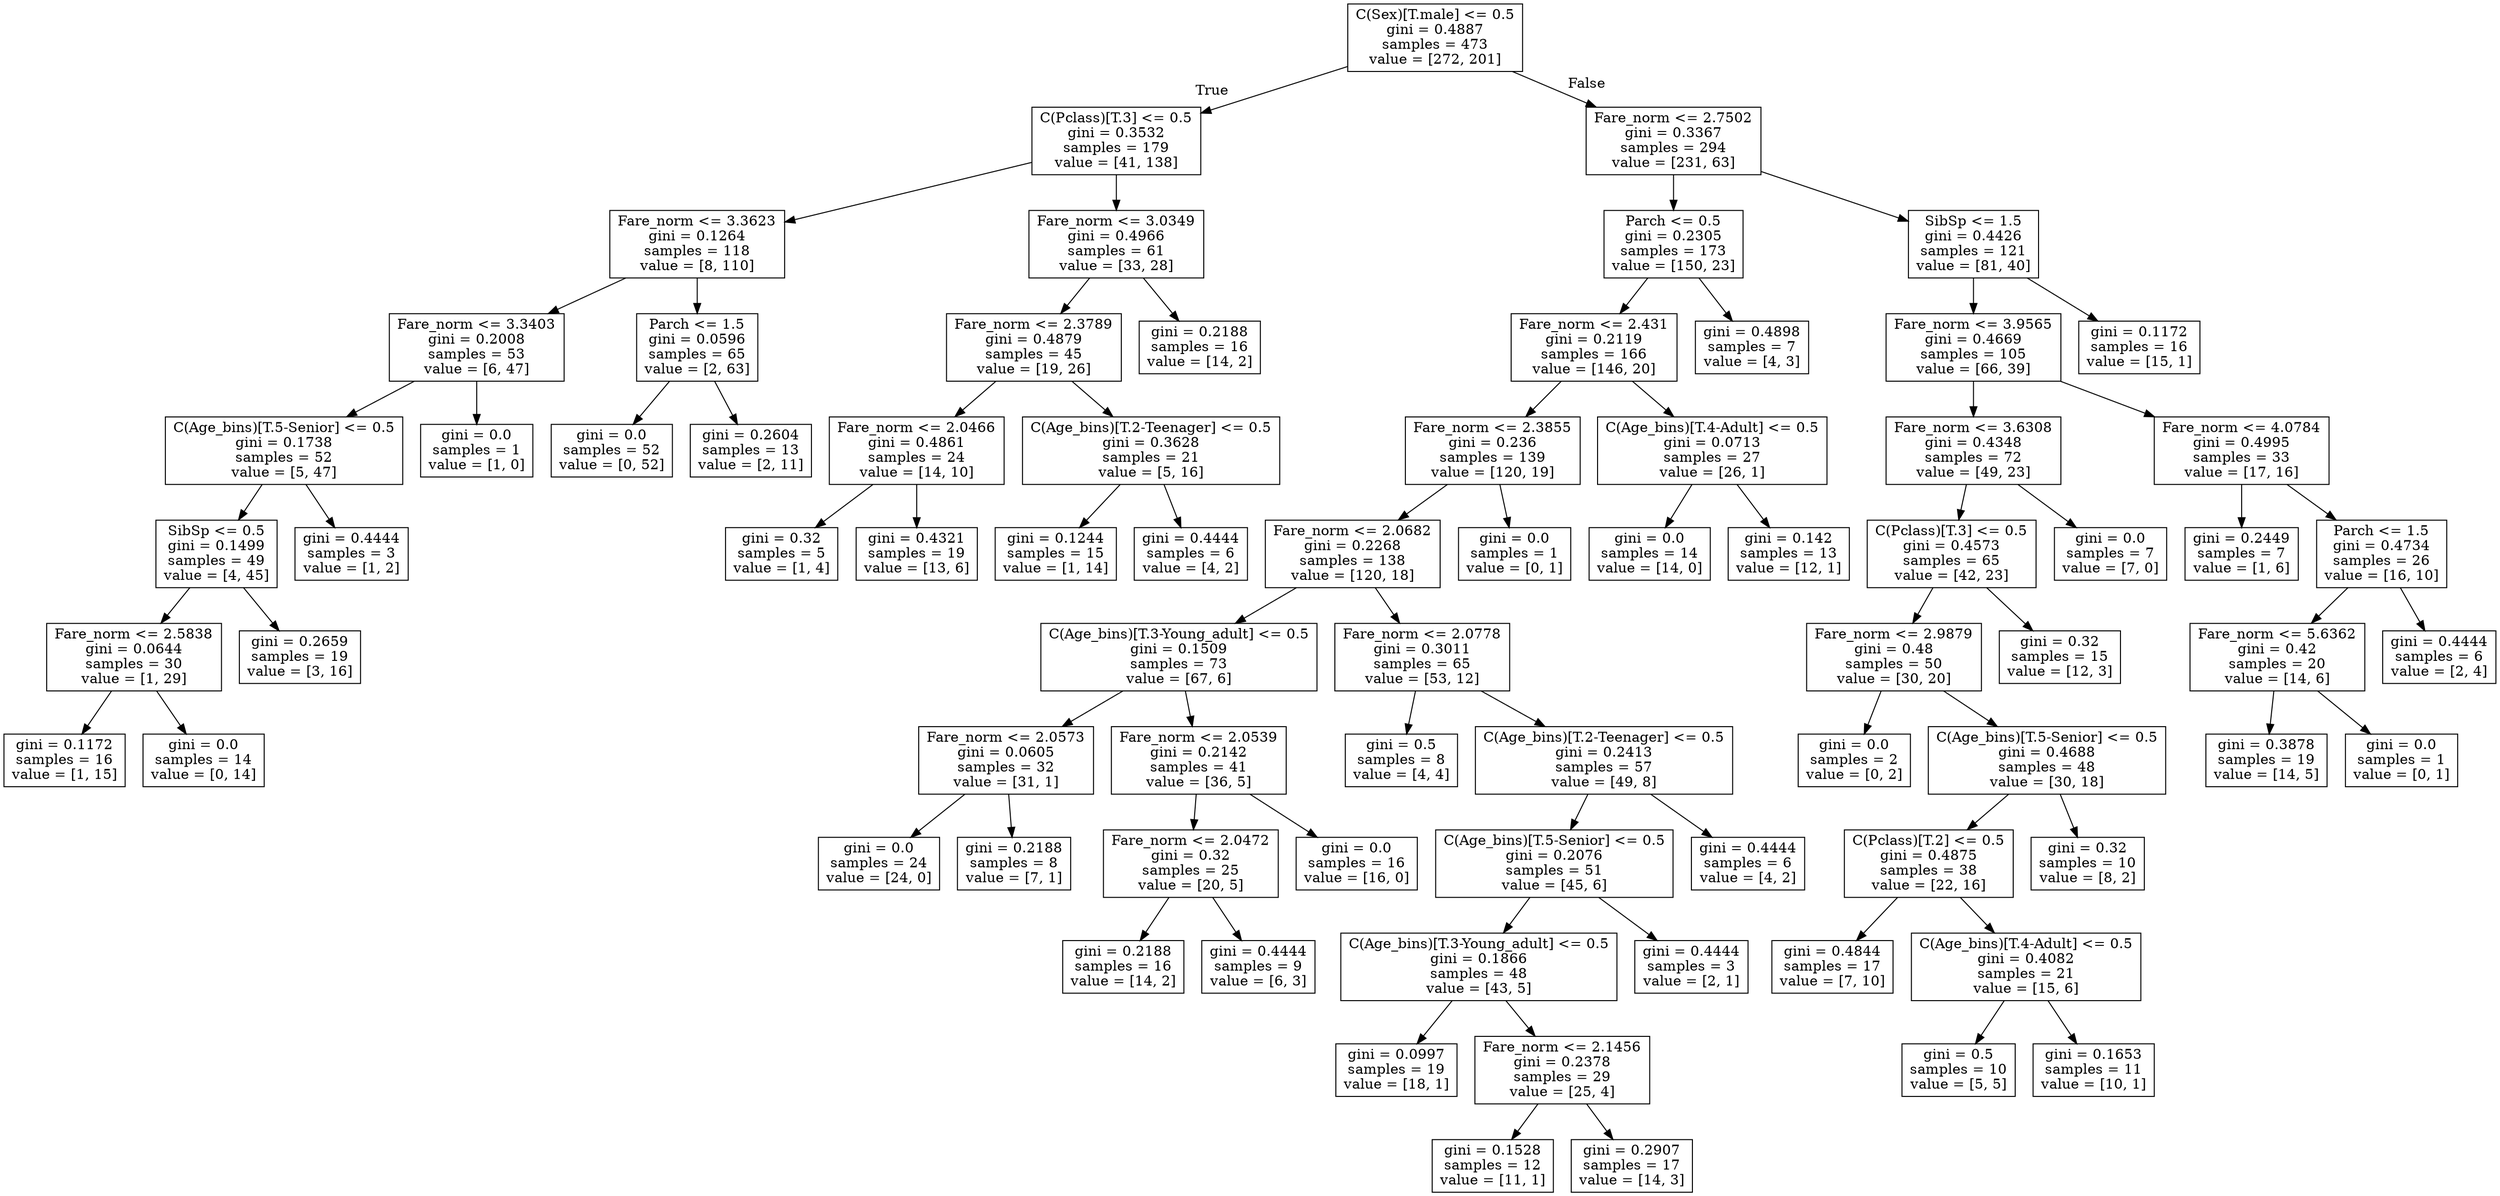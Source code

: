 digraph Tree {
node [shape=box] ;
0 [label="C(Sex)[T.male] <= 0.5\ngini = 0.4887\nsamples = 473\nvalue = [272, 201]"] ;
1 [label="C(Pclass)[T.3] <= 0.5\ngini = 0.3532\nsamples = 179\nvalue = [41, 138]"] ;
0 -> 1 [labeldistance=2.5, labelangle=45, headlabel="True"] ;
2 [label="Fare_norm <= 3.3623\ngini = 0.1264\nsamples = 118\nvalue = [8, 110]"] ;
1 -> 2 ;
3 [label="Fare_norm <= 3.3403\ngini = 0.2008\nsamples = 53\nvalue = [6, 47]"] ;
2 -> 3 ;
4 [label="C(Age_bins)[T.5-Senior] <= 0.5\ngini = 0.1738\nsamples = 52\nvalue = [5, 47]"] ;
3 -> 4 ;
5 [label="SibSp <= 0.5\ngini = 0.1499\nsamples = 49\nvalue = [4, 45]"] ;
4 -> 5 ;
6 [label="Fare_norm <= 2.5838\ngini = 0.0644\nsamples = 30\nvalue = [1, 29]"] ;
5 -> 6 ;
7 [label="gini = 0.1172\nsamples = 16\nvalue = [1, 15]"] ;
6 -> 7 ;
8 [label="gini = 0.0\nsamples = 14\nvalue = [0, 14]"] ;
6 -> 8 ;
9 [label="gini = 0.2659\nsamples = 19\nvalue = [3, 16]"] ;
5 -> 9 ;
10 [label="gini = 0.4444\nsamples = 3\nvalue = [1, 2]"] ;
4 -> 10 ;
11 [label="gini = 0.0\nsamples = 1\nvalue = [1, 0]"] ;
3 -> 11 ;
12 [label="Parch <= 1.5\ngini = 0.0596\nsamples = 65\nvalue = [2, 63]"] ;
2 -> 12 ;
13 [label="gini = 0.0\nsamples = 52\nvalue = [0, 52]"] ;
12 -> 13 ;
14 [label="gini = 0.2604\nsamples = 13\nvalue = [2, 11]"] ;
12 -> 14 ;
15 [label="Fare_norm <= 3.0349\ngini = 0.4966\nsamples = 61\nvalue = [33, 28]"] ;
1 -> 15 ;
16 [label="Fare_norm <= 2.3789\ngini = 0.4879\nsamples = 45\nvalue = [19, 26]"] ;
15 -> 16 ;
17 [label="Fare_norm <= 2.0466\ngini = 0.4861\nsamples = 24\nvalue = [14, 10]"] ;
16 -> 17 ;
18 [label="gini = 0.32\nsamples = 5\nvalue = [1, 4]"] ;
17 -> 18 ;
19 [label="gini = 0.4321\nsamples = 19\nvalue = [13, 6]"] ;
17 -> 19 ;
20 [label="C(Age_bins)[T.2-Teenager] <= 0.5\ngini = 0.3628\nsamples = 21\nvalue = [5, 16]"] ;
16 -> 20 ;
21 [label="gini = 0.1244\nsamples = 15\nvalue = [1, 14]"] ;
20 -> 21 ;
22 [label="gini = 0.4444\nsamples = 6\nvalue = [4, 2]"] ;
20 -> 22 ;
23 [label="gini = 0.2188\nsamples = 16\nvalue = [14, 2]"] ;
15 -> 23 ;
24 [label="Fare_norm <= 2.7502\ngini = 0.3367\nsamples = 294\nvalue = [231, 63]"] ;
0 -> 24 [labeldistance=2.5, labelangle=-45, headlabel="False"] ;
25 [label="Parch <= 0.5\ngini = 0.2305\nsamples = 173\nvalue = [150, 23]"] ;
24 -> 25 ;
26 [label="Fare_norm <= 2.431\ngini = 0.2119\nsamples = 166\nvalue = [146, 20]"] ;
25 -> 26 ;
27 [label="Fare_norm <= 2.3855\ngini = 0.236\nsamples = 139\nvalue = [120, 19]"] ;
26 -> 27 ;
28 [label="Fare_norm <= 2.0682\ngini = 0.2268\nsamples = 138\nvalue = [120, 18]"] ;
27 -> 28 ;
29 [label="C(Age_bins)[T.3-Young_adult] <= 0.5\ngini = 0.1509\nsamples = 73\nvalue = [67, 6]"] ;
28 -> 29 ;
30 [label="Fare_norm <= 2.0573\ngini = 0.0605\nsamples = 32\nvalue = [31, 1]"] ;
29 -> 30 ;
31 [label="gini = 0.0\nsamples = 24\nvalue = [24, 0]"] ;
30 -> 31 ;
32 [label="gini = 0.2188\nsamples = 8\nvalue = [7, 1]"] ;
30 -> 32 ;
33 [label="Fare_norm <= 2.0539\ngini = 0.2142\nsamples = 41\nvalue = [36, 5]"] ;
29 -> 33 ;
34 [label="Fare_norm <= 2.0472\ngini = 0.32\nsamples = 25\nvalue = [20, 5]"] ;
33 -> 34 ;
35 [label="gini = 0.2188\nsamples = 16\nvalue = [14, 2]"] ;
34 -> 35 ;
36 [label="gini = 0.4444\nsamples = 9\nvalue = [6, 3]"] ;
34 -> 36 ;
37 [label="gini = 0.0\nsamples = 16\nvalue = [16, 0]"] ;
33 -> 37 ;
38 [label="Fare_norm <= 2.0778\ngini = 0.3011\nsamples = 65\nvalue = [53, 12]"] ;
28 -> 38 ;
39 [label="gini = 0.5\nsamples = 8\nvalue = [4, 4]"] ;
38 -> 39 ;
40 [label="C(Age_bins)[T.2-Teenager] <= 0.5\ngini = 0.2413\nsamples = 57\nvalue = [49, 8]"] ;
38 -> 40 ;
41 [label="C(Age_bins)[T.5-Senior] <= 0.5\ngini = 0.2076\nsamples = 51\nvalue = [45, 6]"] ;
40 -> 41 ;
42 [label="C(Age_bins)[T.3-Young_adult] <= 0.5\ngini = 0.1866\nsamples = 48\nvalue = [43, 5]"] ;
41 -> 42 ;
43 [label="gini = 0.0997\nsamples = 19\nvalue = [18, 1]"] ;
42 -> 43 ;
44 [label="Fare_norm <= 2.1456\ngini = 0.2378\nsamples = 29\nvalue = [25, 4]"] ;
42 -> 44 ;
45 [label="gini = 0.1528\nsamples = 12\nvalue = [11, 1]"] ;
44 -> 45 ;
46 [label="gini = 0.2907\nsamples = 17\nvalue = [14, 3]"] ;
44 -> 46 ;
47 [label="gini = 0.4444\nsamples = 3\nvalue = [2, 1]"] ;
41 -> 47 ;
48 [label="gini = 0.4444\nsamples = 6\nvalue = [4, 2]"] ;
40 -> 48 ;
49 [label="gini = 0.0\nsamples = 1\nvalue = [0, 1]"] ;
27 -> 49 ;
50 [label="C(Age_bins)[T.4-Adult] <= 0.5\ngini = 0.0713\nsamples = 27\nvalue = [26, 1]"] ;
26 -> 50 ;
51 [label="gini = 0.0\nsamples = 14\nvalue = [14, 0]"] ;
50 -> 51 ;
52 [label="gini = 0.142\nsamples = 13\nvalue = [12, 1]"] ;
50 -> 52 ;
53 [label="gini = 0.4898\nsamples = 7\nvalue = [4, 3]"] ;
25 -> 53 ;
54 [label="SibSp <= 1.5\ngini = 0.4426\nsamples = 121\nvalue = [81, 40]"] ;
24 -> 54 ;
55 [label="Fare_norm <= 3.9565\ngini = 0.4669\nsamples = 105\nvalue = [66, 39]"] ;
54 -> 55 ;
56 [label="Fare_norm <= 3.6308\ngini = 0.4348\nsamples = 72\nvalue = [49, 23]"] ;
55 -> 56 ;
57 [label="C(Pclass)[T.3] <= 0.5\ngini = 0.4573\nsamples = 65\nvalue = [42, 23]"] ;
56 -> 57 ;
58 [label="Fare_norm <= 2.9879\ngini = 0.48\nsamples = 50\nvalue = [30, 20]"] ;
57 -> 58 ;
59 [label="gini = 0.0\nsamples = 2\nvalue = [0, 2]"] ;
58 -> 59 ;
60 [label="C(Age_bins)[T.5-Senior] <= 0.5\ngini = 0.4688\nsamples = 48\nvalue = [30, 18]"] ;
58 -> 60 ;
61 [label="C(Pclass)[T.2] <= 0.5\ngini = 0.4875\nsamples = 38\nvalue = [22, 16]"] ;
60 -> 61 ;
62 [label="gini = 0.4844\nsamples = 17\nvalue = [7, 10]"] ;
61 -> 62 ;
63 [label="C(Age_bins)[T.4-Adult] <= 0.5\ngini = 0.4082\nsamples = 21\nvalue = [15, 6]"] ;
61 -> 63 ;
64 [label="gini = 0.5\nsamples = 10\nvalue = [5, 5]"] ;
63 -> 64 ;
65 [label="gini = 0.1653\nsamples = 11\nvalue = [10, 1]"] ;
63 -> 65 ;
66 [label="gini = 0.32\nsamples = 10\nvalue = [8, 2]"] ;
60 -> 66 ;
67 [label="gini = 0.32\nsamples = 15\nvalue = [12, 3]"] ;
57 -> 67 ;
68 [label="gini = 0.0\nsamples = 7\nvalue = [7, 0]"] ;
56 -> 68 ;
69 [label="Fare_norm <= 4.0784\ngini = 0.4995\nsamples = 33\nvalue = [17, 16]"] ;
55 -> 69 ;
70 [label="gini = 0.2449\nsamples = 7\nvalue = [1, 6]"] ;
69 -> 70 ;
71 [label="Parch <= 1.5\ngini = 0.4734\nsamples = 26\nvalue = [16, 10]"] ;
69 -> 71 ;
72 [label="Fare_norm <= 5.6362\ngini = 0.42\nsamples = 20\nvalue = [14, 6]"] ;
71 -> 72 ;
73 [label="gini = 0.3878\nsamples = 19\nvalue = [14, 5]"] ;
72 -> 73 ;
74 [label="gini = 0.0\nsamples = 1\nvalue = [0, 1]"] ;
72 -> 74 ;
75 [label="gini = 0.4444\nsamples = 6\nvalue = [2, 4]"] ;
71 -> 75 ;
76 [label="gini = 0.1172\nsamples = 16\nvalue = [15, 1]"] ;
54 -> 76 ;
}
